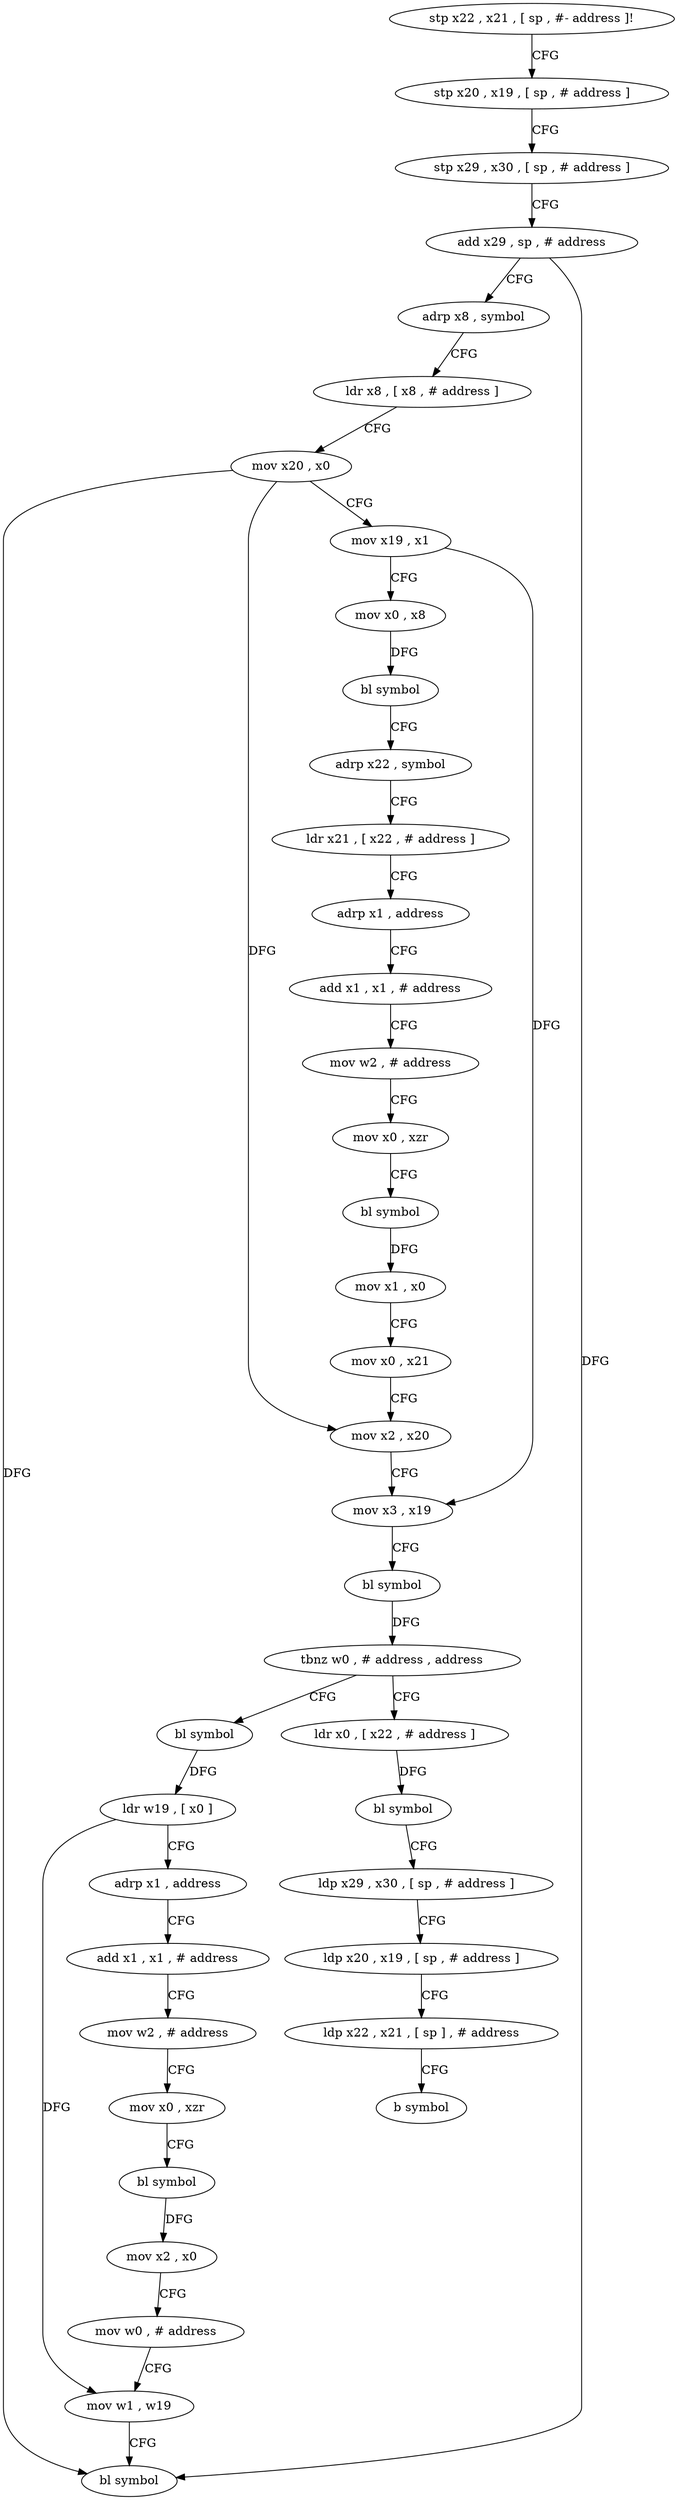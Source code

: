 digraph "func" {
"4214616" [label = "stp x22 , x21 , [ sp , #- address ]!" ]
"4214620" [label = "stp x20 , x19 , [ sp , # address ]" ]
"4214624" [label = "stp x29 , x30 , [ sp , # address ]" ]
"4214628" [label = "add x29 , sp , # address" ]
"4214632" [label = "adrp x8 , symbol" ]
"4214636" [label = "ldr x8 , [ x8 , # address ]" ]
"4214640" [label = "mov x20 , x0" ]
"4214644" [label = "mov x19 , x1" ]
"4214648" [label = "mov x0 , x8" ]
"4214652" [label = "bl symbol" ]
"4214656" [label = "adrp x22 , symbol" ]
"4214660" [label = "ldr x21 , [ x22 , # address ]" ]
"4214664" [label = "adrp x1 , address" ]
"4214668" [label = "add x1 , x1 , # address" ]
"4214672" [label = "mov w2 , # address" ]
"4214676" [label = "mov x0 , xzr" ]
"4214680" [label = "bl symbol" ]
"4214684" [label = "mov x1 , x0" ]
"4214688" [label = "mov x0 , x21" ]
"4214692" [label = "mov x2 , x20" ]
"4214696" [label = "mov x3 , x19" ]
"4214700" [label = "bl symbol" ]
"4214704" [label = "tbnz w0 , # address , address" ]
"4214732" [label = "bl symbol" ]
"4214708" [label = "ldr x0 , [ x22 , # address ]" ]
"4214736" [label = "ldr w19 , [ x0 ]" ]
"4214740" [label = "adrp x1 , address" ]
"4214744" [label = "add x1 , x1 , # address" ]
"4214748" [label = "mov w2 , # address" ]
"4214752" [label = "mov x0 , xzr" ]
"4214756" [label = "bl symbol" ]
"4214760" [label = "mov x2 , x0" ]
"4214764" [label = "mov w0 , # address" ]
"4214768" [label = "mov w1 , w19" ]
"4214772" [label = "bl symbol" ]
"4214712" [label = "bl symbol" ]
"4214716" [label = "ldp x29 , x30 , [ sp , # address ]" ]
"4214720" [label = "ldp x20 , x19 , [ sp , # address ]" ]
"4214724" [label = "ldp x22 , x21 , [ sp ] , # address" ]
"4214728" [label = "b symbol" ]
"4214616" -> "4214620" [ label = "CFG" ]
"4214620" -> "4214624" [ label = "CFG" ]
"4214624" -> "4214628" [ label = "CFG" ]
"4214628" -> "4214632" [ label = "CFG" ]
"4214628" -> "4214772" [ label = "DFG" ]
"4214632" -> "4214636" [ label = "CFG" ]
"4214636" -> "4214640" [ label = "CFG" ]
"4214640" -> "4214644" [ label = "CFG" ]
"4214640" -> "4214692" [ label = "DFG" ]
"4214640" -> "4214772" [ label = "DFG" ]
"4214644" -> "4214648" [ label = "CFG" ]
"4214644" -> "4214696" [ label = "DFG" ]
"4214648" -> "4214652" [ label = "DFG" ]
"4214652" -> "4214656" [ label = "CFG" ]
"4214656" -> "4214660" [ label = "CFG" ]
"4214660" -> "4214664" [ label = "CFG" ]
"4214664" -> "4214668" [ label = "CFG" ]
"4214668" -> "4214672" [ label = "CFG" ]
"4214672" -> "4214676" [ label = "CFG" ]
"4214676" -> "4214680" [ label = "CFG" ]
"4214680" -> "4214684" [ label = "DFG" ]
"4214684" -> "4214688" [ label = "CFG" ]
"4214688" -> "4214692" [ label = "CFG" ]
"4214692" -> "4214696" [ label = "CFG" ]
"4214696" -> "4214700" [ label = "CFG" ]
"4214700" -> "4214704" [ label = "DFG" ]
"4214704" -> "4214732" [ label = "CFG" ]
"4214704" -> "4214708" [ label = "CFG" ]
"4214732" -> "4214736" [ label = "DFG" ]
"4214708" -> "4214712" [ label = "DFG" ]
"4214736" -> "4214740" [ label = "CFG" ]
"4214736" -> "4214768" [ label = "DFG" ]
"4214740" -> "4214744" [ label = "CFG" ]
"4214744" -> "4214748" [ label = "CFG" ]
"4214748" -> "4214752" [ label = "CFG" ]
"4214752" -> "4214756" [ label = "CFG" ]
"4214756" -> "4214760" [ label = "DFG" ]
"4214760" -> "4214764" [ label = "CFG" ]
"4214764" -> "4214768" [ label = "CFG" ]
"4214768" -> "4214772" [ label = "CFG" ]
"4214712" -> "4214716" [ label = "CFG" ]
"4214716" -> "4214720" [ label = "CFG" ]
"4214720" -> "4214724" [ label = "CFG" ]
"4214724" -> "4214728" [ label = "CFG" ]
}

